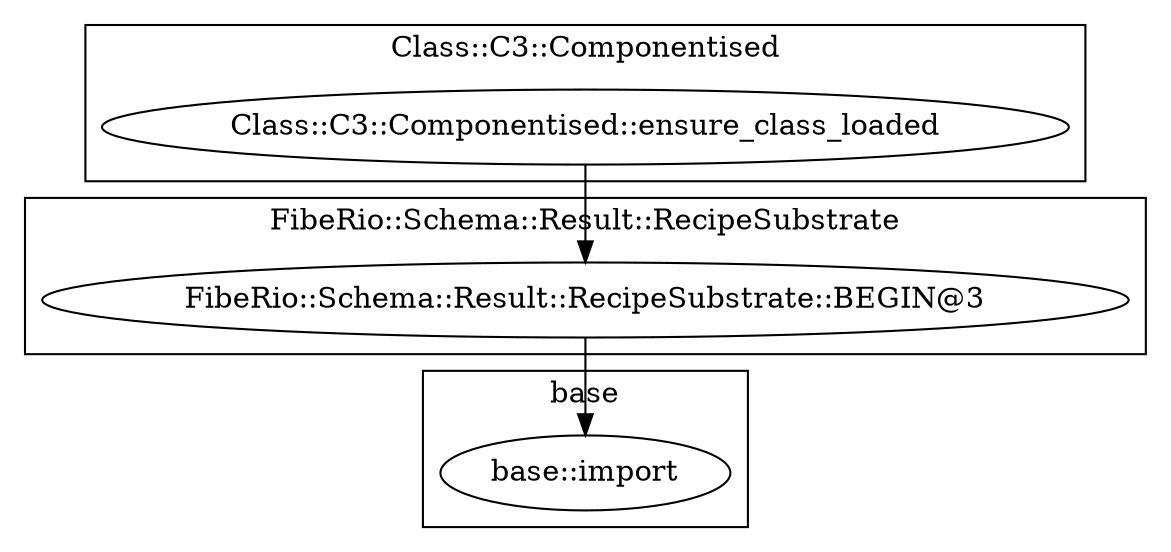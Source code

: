 digraph {
graph [overlap=false]
subgraph cluster_base {
	label="base";
	"base::import";
}
subgraph cluster_FibeRio_Schema_Result_RecipeSubstrate {
	label="FibeRio::Schema::Result::RecipeSubstrate";
	"FibeRio::Schema::Result::RecipeSubstrate::BEGIN@3";
}
subgraph cluster_Class_C3_Componentised {
	label="Class::C3::Componentised";
	"Class::C3::Componentised::ensure_class_loaded";
}
"Class::C3::Componentised::ensure_class_loaded" -> "FibeRio::Schema::Result::RecipeSubstrate::BEGIN@3";
"FibeRio::Schema::Result::RecipeSubstrate::BEGIN@3" -> "base::import";
}
